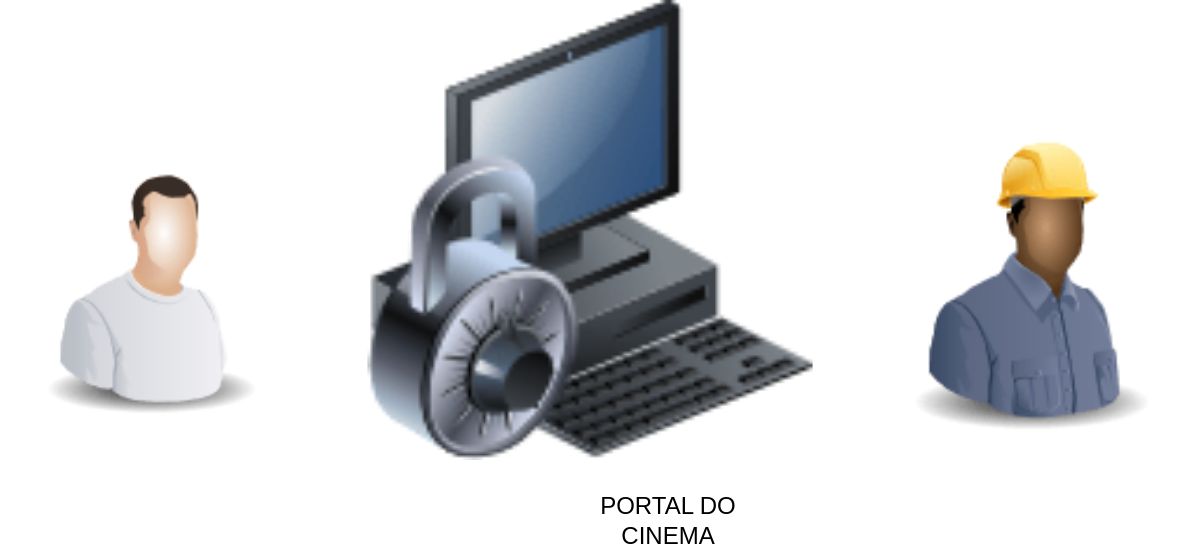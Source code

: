 <mxfile version="26.0.5">
  <diagram name="Página-1" id="U8x9v5WI5g8i2qzaIiDe">
    <mxGraphModel dx="1043" dy="1974" grid="1" gridSize="10" guides="1" tooltips="1" connect="1" arrows="1" fold="1" page="1" pageScale="1" pageWidth="1169" pageHeight="827" math="0" shadow="0">
      <root>
        <mxCell id="0" />
        <mxCell id="1" parent="0" />
        <mxCell id="4TEyoO0OeXfm0volqhAp-1" value="" style="image;html=1;image=img/lib/clip_art/computers/Secure_System_128x128.png;fontStyle=0" vertex="1" parent="1">
          <mxGeometry x="439" y="276" width="290" height="230" as="geometry" />
        </mxCell>
        <mxCell id="4TEyoO0OeXfm0volqhAp-2" value="PORTAL DO CINEMA" style="text;strokeColor=none;align=center;fillColor=none;html=1;verticalAlign=middle;whiteSpace=wrap;rounded=0;" vertex="1" parent="1">
          <mxGeometry x="575" y="521" width="96" height="30" as="geometry" />
        </mxCell>
        <mxCell id="4TEyoO0OeXfm0volqhAp-3" value="" style="image;html=1;image=img/lib/clip_art/people/Worker_Man_128x128.png;aspect=fixed;" vertex="1" parent="1">
          <mxGeometry x="289" y="351" width="150" height="133.39" as="geometry" />
        </mxCell>
        <mxCell id="4TEyoO0OeXfm0volqhAp-4" value="" style="image;html=1;image=img/lib/clip_art/people/Construction_Worker_Man_Black_128x128.png;aspect=fixed;" vertex="1" parent="1">
          <mxGeometry x="729" y="312.7" width="150" height="210" as="geometry" />
        </mxCell>
      </root>
    </mxGraphModel>
  </diagram>
</mxfile>
